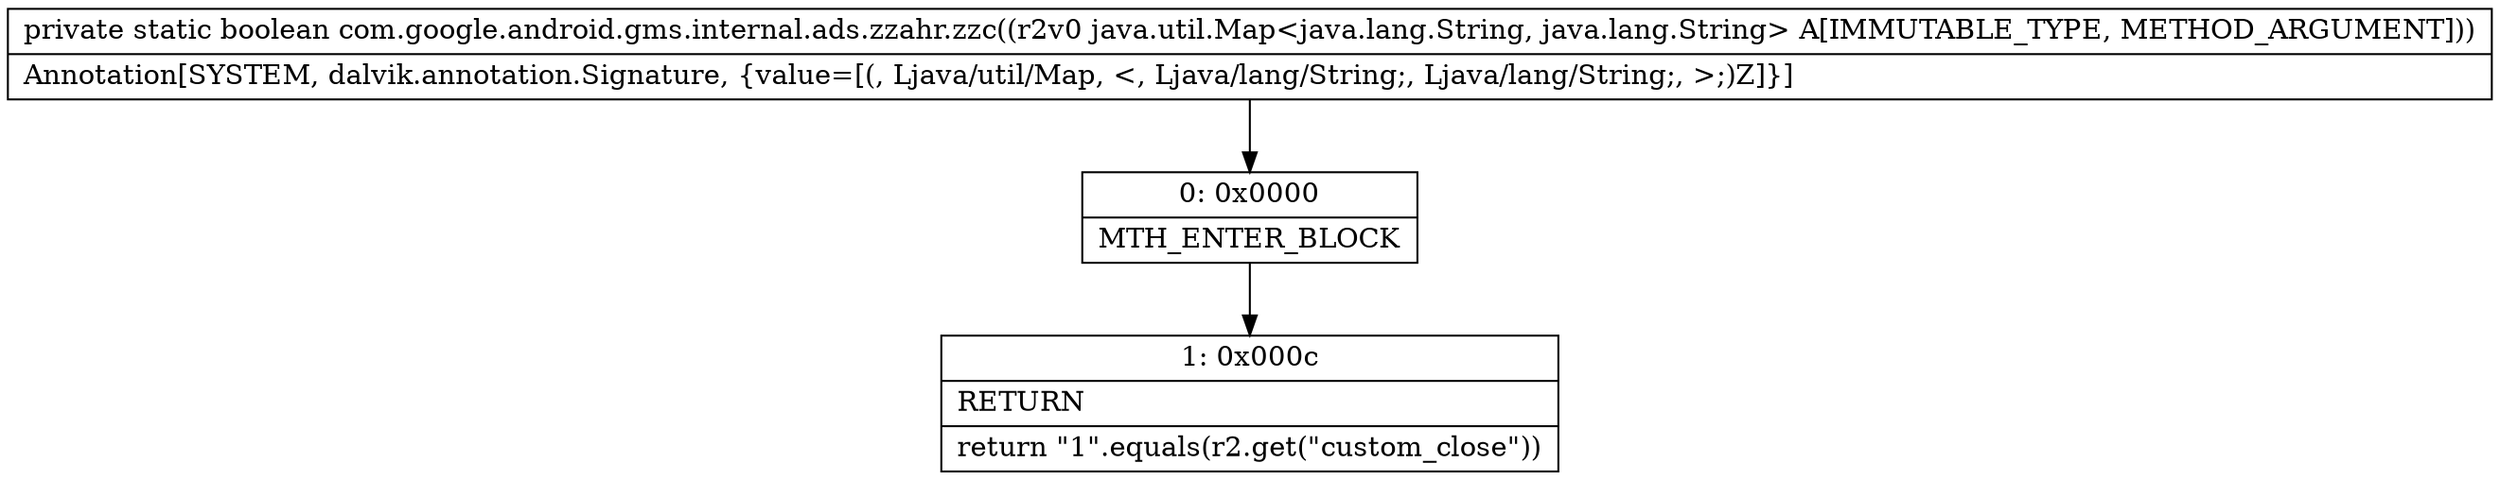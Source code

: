 digraph "CFG forcom.google.android.gms.internal.ads.zzahr.zzc(Ljava\/util\/Map;)Z" {
Node_0 [shape=record,label="{0\:\ 0x0000|MTH_ENTER_BLOCK\l}"];
Node_1 [shape=record,label="{1\:\ 0x000c|RETURN\l|return \"1\".equals(r2.get(\"custom_close\"))\l}"];
MethodNode[shape=record,label="{private static boolean com.google.android.gms.internal.ads.zzahr.zzc((r2v0 java.util.Map\<java.lang.String, java.lang.String\> A[IMMUTABLE_TYPE, METHOD_ARGUMENT]))  | Annotation[SYSTEM, dalvik.annotation.Signature, \{value=[(, Ljava\/util\/Map, \<, Ljava\/lang\/String;, Ljava\/lang\/String;, \>;)Z]\}]\l}"];
MethodNode -> Node_0;
Node_0 -> Node_1;
}

